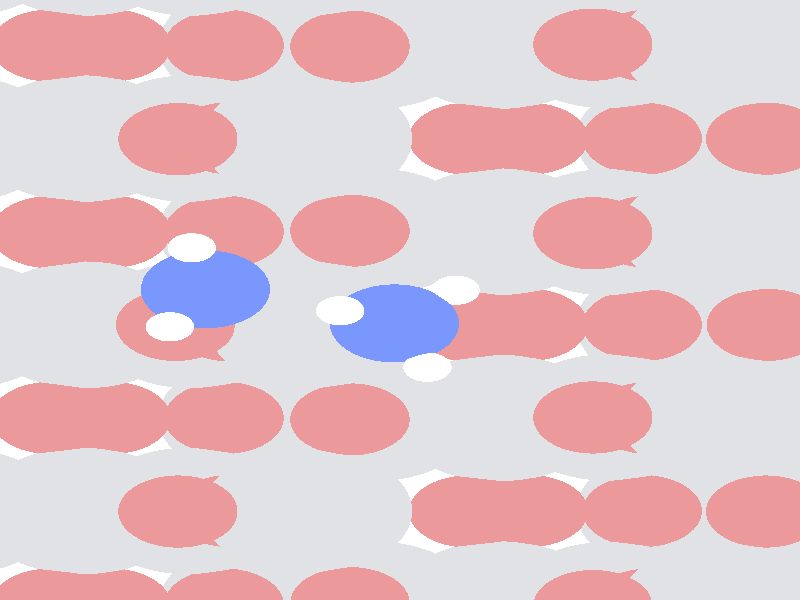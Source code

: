 #include "colors.inc"
#include "finish.inc"

global_settings {assumed_gamma 1 max_trace_level 6}
background {color White}
camera {orthographic
  right -9.91*x up 12.31*y
  direction 1.00*z
  location <0,0,50.00> look_at <0,0,0>}
light_source {<  2.00,   3.00,  125.00> color White
  area_light <0.95, 0, 0>, <0, 0.80, 0>, 5, 4
  adaptive 1 jitter}

#declare simple = finish {phong 0.7}
#declare pale = finish {ambient .5 diffuse .85 roughness .001 specular 0.200 }
#declare intermediate = finish {ambient 0.3 diffuse 0.6 specular 0.10 roughness 0.04 }
#declare vmd = finish {ambient .0 diffuse .65 phong 0.1 phong_size 40. specular 0.500 }
#declare jmol = finish {ambient .2 diffuse .6 specular 1 roughness .001 metallic}
#declare ase2 = finish {ambient 0.05 brilliance 3 diffuse 0.6 metallic specular 0.70 roughness 0.04 reflection 0.15}
#declare mj_mol = finish {ambient .00 diffuse .55 phong 0.0 phong_size 0.specular .250 roughness 0.1 brilliance 0.8 reflection 0.0 }
#declare ase3 = finish {ambient .15 brilliance 2 diffuse .6 metallic specular 1. roughness .001 reflection .0}
#declare glass = finish {ambient .05 diffuse .3 specular 1. roughness .001}
#declare glass2 = finish {ambient .0 diffuse .3 specular 1. reflection .25 roughness .001}
#declare Rcell = 0.100;
#declare Rbond = 0.100;

#macro atom(LOC, R, COL, TRANS, FIN)
  sphere{LOC, R texture{pigment{color COL transmit TRANS} finish{FIN}}}
#end
#macro constrain(LOC, R, COL, TRANS FIN)
union{torus{R, Rcell rotate 45*z texture{pigment{color COL transmit TRANS} finish{FIN}}}
      torus{R, Rcell rotate -45*z texture{pigment{color COL transmit TRANS} finish{FIN}}}
      translate LOC}
#end

atom(< -4.97,  -4.33, -13.04>, 0.74, rgb <0.84, 0.32, 0.33>, 0.0, pale) // #0 
atom(<-10.14,  -6.25, -13.04>, 0.74, rgb <0.84, 0.32, 0.33>, 0.0, pale) // #1 
atom(<-12.03,  -6.25, -12.29>, 1.30, rgb <0.75, 0.76, 0.78>, 0.0, pale) // #2 
atom(< -6.86,  -4.33, -12.29>, 1.30, rgb <0.75, 0.76, 0.78>, 0.0, pale) // #3 
atom(< -3.92,  -4.33, -11.40>, 1.30, rgb <0.75, 0.76, 0.78>, 0.0, pale) // #4 
atom(< -9.09,  -6.25, -11.40>, 1.30, rgb <0.75, 0.76, 0.78>, 0.0, pale) // #5 
atom(< -3.58,  -6.25, -11.54>, 0.74, rgb <0.84, 0.32, 0.33>, 0.0, pale) // #6 
atom(< -8.76,  -4.33, -11.54>, 0.74, rgb <0.84, 0.32, 0.33>, 0.0, pale) // #7 
atom(< -5.82,  -4.33, -10.65>, 0.74, rgb <0.84, 0.32, 0.33>, 0.0, pale) // #8 
atom(<-10.99,  -6.25, -10.65>, 0.74, rgb <0.84, 0.32, 0.33>, 0.0, pale) // #9 
atom(< -7.20,  -6.25, -12.16>, 0.74, rgb <0.84, 0.32, 0.33>, 0.0, pale) // #10 
atom(<-12.37,  -4.33, -12.16>, 0.74, rgb <0.84, 0.32, 0.33>, 0.0, pale) // #11 
atom(< -3.63,  -4.33,  -9.46>, 0.74, rgb <0.84, 0.32, 0.33>, 0.0, pale) // #12 
atom(< -8.81,  -6.25,  -9.47>, 0.74, rgb <0.84, 0.32, 0.33>, 0.0, pale) // #13 
atom(<-10.67,  -6.25,  -8.67>, 1.30, rgb <0.75, 0.76, 0.78>, 0.0, pale) // #14 
atom(< -5.50,  -4.33,  -8.67>, 1.30, rgb <0.75, 0.76, 0.78>, 0.0, pale) // #15 
atom(<-12.95,  -4.33,  -7.90>, 1.30, rgb <0.75, 0.76, 0.78>, 0.0, pale) // #16 
atom(< -7.75,  -6.26,  -7.93>, 1.30, rgb <0.75, 0.76, 0.78>, 0.0, pale) // #17 
atom(<-12.52,  -6.25,  -7.97>, 0.74, rgb <0.84, 0.32, 0.33>, 0.0, pale) // #18 
atom(< -7.34,  -4.33,  -8.00>, 0.74, rgb <0.84, 0.32, 0.33>, 0.0, pale) // #19 
atom(< -4.38,  -4.34,  -7.06>, 0.74, rgb <0.84, 0.32, 0.33>, 0.0, pale) // #20 
atom(< -9.53,  -6.24,  -7.08>, 0.74, rgb <0.84, 0.32, 0.33>, 0.0, pale) // #21 
atom(< -5.85,  -6.25,  -8.58>, 0.74, rgb <0.84, 0.32, 0.33>, 0.0, pale) // #22 
atom(<-11.04,  -4.34,  -8.58>, 0.74, rgb <0.84, 0.32, 0.33>, 0.0, pale) // #23 
atom(<-12.45,  -4.33,  -5.97>, 0.74, rgb <0.84, 0.32, 0.33>, 0.0, pale) // #24 
atom(< -7.25,  -6.25,  -5.98>, 0.74, rgb <0.84, 0.32, 0.33>, 0.0, pale) // #25 
atom(< -9.14,  -6.25,  -5.05>, 1.30, rgb <0.75, 0.76, 0.78>, 0.0, pale) // #26 
atom(< -3.96,  -4.33,  -5.01>, 1.30, rgb <0.75, 0.76, 0.78>, 0.0, pale) // #27 
atom(<-11.49,  -4.33,  -4.46>, 1.30, rgb <0.75, 0.76, 0.78>, 0.0, pale) // #28 
atom(< -6.32,  -6.26,  -4.45>, 1.30, rgb <0.75, 0.76, 0.78>, 0.0, pale) // #29 
atom(<-10.96,  -6.22,  -4.25>, 0.74, rgb <0.84, 0.32, 0.33>, 0.0, pale) // #30 
atom(< -5.81,  -4.34,  -4.23>, 0.74, rgb <0.84, 0.32, 0.33>, 0.0, pale) // #31 
atom(<-13.09,  -4.34,  -3.56>, 0.74, rgb <0.84, 0.32, 0.33>, 0.0, pale) // #32 
atom(< -7.95,  -6.28,  -3.58>, 0.74, rgb <0.84, 0.32, 0.33>, 0.0, pale) // #33 
atom(< -4.33,  -6.25,  -4.96>, 0.74, rgb <0.84, 0.32, 0.33>, 0.0, pale) // #34 
atom(< -9.49,  -4.34,  -5.02>, 0.74, rgb <0.84, 0.32, 0.33>, 0.0, pale) // #35 
atom(< -4.97,  -0.51, -13.04>, 0.74, rgb <0.84, 0.32, 0.33>, 0.0, pale) // #36 
atom(<-10.14,  -2.42, -13.04>, 0.74, rgb <0.84, 0.32, 0.33>, 0.0, pale) // #37 
atom(<-12.03,  -2.42, -12.29>, 1.30, rgb <0.75, 0.76, 0.78>, 0.0, pale) // #38 
atom(< -6.86,  -0.51, -12.29>, 1.30, rgb <0.75, 0.76, 0.78>, 0.0, pale) // #39 
atom(< -3.92,  -0.51, -11.40>, 1.30, rgb <0.75, 0.76, 0.78>, 0.0, pale) // #40 
atom(< -9.09,  -2.42, -11.40>, 1.30, rgb <0.75, 0.76, 0.78>, 0.0, pale) // #41 
atom(< -3.58,  -2.42, -11.54>, 0.74, rgb <0.84, 0.32, 0.33>, 0.0, pale) // #42 
atom(< -8.76,  -0.51, -11.54>, 0.74, rgb <0.84, 0.32, 0.33>, 0.0, pale) // #43 
atom(< -5.82,  -0.51, -10.65>, 0.74, rgb <0.84, 0.32, 0.33>, 0.0, pale) // #44 
atom(<-10.99,  -2.42, -10.65>, 0.74, rgb <0.84, 0.32, 0.33>, 0.0, pale) // #45 
atom(< -7.20,  -2.42, -12.16>, 0.74, rgb <0.84, 0.32, 0.33>, 0.0, pale) // #46 
atom(<-12.37,  -0.51, -12.16>, 0.74, rgb <0.84, 0.32, 0.33>, 0.0, pale) // #47 
atom(< -3.62,  -0.51,  -9.43>, 0.74, rgb <0.84, 0.32, 0.33>, 0.0, pale) // #48 
atom(< -8.81,  -2.42,  -9.47>, 0.74, rgb <0.84, 0.32, 0.33>, 0.0, pale) // #49 
atom(<-10.67,  -2.42,  -8.67>, 1.30, rgb <0.75, 0.76, 0.78>, 0.0, pale) // #50 
atom(< -5.44,  -0.51,  -8.65>, 1.30, rgb <0.75, 0.76, 0.78>, 0.0, pale) // #51 
atom(<-12.92,  -0.51,  -7.81>, 1.30, rgb <0.75, 0.76, 0.78>, 0.0, pale) // #52 
atom(< -7.76,  -2.41,  -7.93>, 1.30, rgb <0.75, 0.76, 0.78>, 0.0, pale) // #53 
atom(<-12.52,  -2.42,  -7.97>, 0.74, rgb <0.84, 0.32, 0.33>, 0.0, pale) // #54 
atom(< -7.34,  -0.51,  -7.99>, 0.74, rgb <0.84, 0.32, 0.33>, 0.0, pale) // #55 
atom(< -4.38,  -0.51,  -7.04>, 0.74, rgb <0.84, 0.32, 0.33>, 0.0, pale) // #56 
atom(< -9.53,  -2.43,  -7.08>, 0.74, rgb <0.84, 0.32, 0.33>, 0.0, pale) // #57 
atom(< -5.85,  -2.42,  -8.58>, 0.74, rgb <0.84, 0.32, 0.33>, 0.0, pale) // #58 
atom(<-11.03,  -0.51,  -8.55>, 0.74, rgb <0.84, 0.32, 0.33>, 0.0, pale) // #59 
atom(<-12.45,  -0.52,  -5.89>, 0.74, rgb <0.84, 0.32, 0.33>, 0.0, pale) // #60 
atom(< -7.25,  -2.42,  -5.98>, 0.74, rgb <0.84, 0.32, 0.33>, 0.0, pale) // #61 
atom(< -9.13,  -2.42,  -5.05>, 1.30, rgb <0.75, 0.76, 0.78>, 0.0, pale) // #62 
atom(< -3.91,  -0.51,  -4.97>, 1.30, rgb <0.75, 0.76, 0.78>, 0.0, pale) // #63 
atom(<-11.44,  -0.51,  -4.26>, 1.30, rgb <0.75, 0.76, 0.78>, 0.0, pale) // #64 
atom(< -6.32,  -2.41,  -4.45>, 1.30, rgb <0.75, 0.76, 0.78>, 0.0, pale) // #65 
atom(<-10.96,  -2.45,  -4.23>, 0.74, rgb <0.84, 0.32, 0.33>, 0.0, pale) // #66 
atom(< -5.80,  -0.51,  -4.21>, 0.74, rgb <0.84, 0.32, 0.33>, 0.0, pale) // #67 
atom(<-13.12,  -0.51,  -3.49>, 0.74, rgb <0.84, 0.32, 0.33>, 0.0, pale) // #68 
atom(< -7.95,  -2.41,  -3.58>, 0.74, rgb <0.84, 0.32, 0.33>, 0.0, pale) // #69 
atom(< -4.33,  -2.42,  -4.96>, 0.74, rgb <0.84, 0.32, 0.33>, 0.0, pale) // #70 
atom(< -9.53,  -0.51,  -5.05>, 0.74, rgb <0.84, 0.32, 0.33>, 0.0, pale) // #71 
atom(<-12.75,   0.22,  -0.54>, 0.80, rgb <0.19, 0.31, 0.97>, 0.0, pale) // #72 
atom(<-13.19,  -0.55,  -0.03>, 0.30, rgb <1.00, 1.00, 1.00>, 0.0, pale) // #73 
atom(<-12.93,   1.07,   0.00>, 0.30, rgb <1.00, 1.00, 1.00>, 0.0, pale) // #74 
atom(<-13.25,   0.31,  -1.43>, 0.30, rgb <1.00, 1.00, 1.00>, 0.0, pale) // #75 
atom(<-10.42,  -0.48,  -2.24>, 0.80, rgb <0.19, 0.31, 0.97>, 0.0, pale) // #76 
atom(<-11.08,  -0.22,  -1.49>, 0.30, rgb <1.00, 1.00, 1.00>, 0.0, pale) // #77 
atom(<-10.00,  -1.38,  -2.03>, 0.30, rgb <1.00, 1.00, 1.00>, 0.0, pale) // #78 
atom(< -9.65,   0.20,  -2.25>, 0.30, rgb <1.00, 1.00, 1.00>, 0.0, pale) // #79 
atom(< -4.97,   3.31, -13.04>, 0.74, rgb <0.84, 0.32, 0.33>, 0.0, pale) // #80 
atom(<-10.14,   1.40, -13.04>, 0.74, rgb <0.84, 0.32, 0.33>, 0.0, pale) // #81 
atom(<-12.03,   1.40, -12.29>, 1.30, rgb <0.75, 0.76, 0.78>, 0.0, pale) // #82 
atom(< -6.86,   3.31, -12.29>, 1.30, rgb <0.75, 0.76, 0.78>, 0.0, pale) // #83 
atom(< -3.92,   3.31, -11.40>, 1.30, rgb <0.75, 0.76, 0.78>, 0.0, pale) // #84 
atom(< -9.09,   1.40, -11.40>, 1.30, rgb <0.75, 0.76, 0.78>, 0.0, pale) // #85 
atom(< -3.58,   1.40, -11.54>, 0.74, rgb <0.84, 0.32, 0.33>, 0.0, pale) // #86 
atom(< -8.76,   3.31, -11.54>, 0.74, rgb <0.84, 0.32, 0.33>, 0.0, pale) // #87 
atom(< -5.82,   3.31, -10.65>, 0.74, rgb <0.84, 0.32, 0.33>, 0.0, pale) // #88 
atom(<-10.99,   1.40, -10.65>, 0.74, rgb <0.84, 0.32, 0.33>, 0.0, pale) // #89 
atom(< -7.20,   1.40, -12.16>, 0.74, rgb <0.84, 0.32, 0.33>, 0.0, pale) // #90 
atom(<-12.37,   3.31, -12.16>, 0.74, rgb <0.84, 0.32, 0.33>, 0.0, pale) // #91 
atom(< -3.63,   3.31,  -9.46>, 0.74, rgb <0.84, 0.32, 0.33>, 0.0, pale) // #92 
atom(< -8.81,   1.40,  -9.47>, 0.74, rgb <0.84, 0.32, 0.33>, 0.0, pale) // #93 
atom(<-10.67,   1.40,  -8.67>, 1.30, rgb <0.75, 0.76, 0.78>, 0.0, pale) // #94 
atom(< -5.50,   3.31,  -8.67>, 1.30, rgb <0.75, 0.76, 0.78>, 0.0, pale) // #95 
atom(<-12.95,   3.31,  -7.90>, 1.30, rgb <0.75, 0.76, 0.78>, 0.0, pale) // #96 
atom(< -7.75,   1.39,  -7.93>, 1.30, rgb <0.75, 0.76, 0.78>, 0.0, pale) // #97 
atom(<-12.52,   1.40,  -7.97>, 0.74, rgb <0.84, 0.32, 0.33>, 0.0, pale) // #98 
atom(< -7.34,   3.31,  -8.00>, 0.74, rgb <0.84, 0.32, 0.33>, 0.0, pale) // #99 
atom(< -4.38,   3.31,  -7.06>, 0.74, rgb <0.84, 0.32, 0.33>, 0.0, pale) // #100 
atom(< -9.53,   1.41,  -7.08>, 0.74, rgb <0.84, 0.32, 0.33>, 0.0, pale) // #101 
atom(< -5.85,   1.40,  -8.58>, 0.74, rgb <0.84, 0.32, 0.33>, 0.0, pale) // #102 
atom(<-11.04,   3.31,  -8.58>, 0.74, rgb <0.84, 0.32, 0.33>, 0.0, pale) // #103 
atom(<-12.45,   3.32,  -5.97>, 0.74, rgb <0.84, 0.32, 0.33>, 0.0, pale) // #104 
atom(< -7.25,   1.40,  -5.98>, 0.74, rgb <0.84, 0.32, 0.33>, 0.0, pale) // #105 
atom(< -9.14,   1.40,  -5.05>, 1.30, rgb <0.75, 0.76, 0.78>, 0.0, pale) // #106 
atom(< -3.96,   3.31,  -5.01>, 1.30, rgb <0.75, 0.76, 0.78>, 0.0, pale) // #107 
atom(<-11.49,   3.31,  -4.46>, 1.30, rgb <0.75, 0.76, 0.78>, 0.0, pale) // #108 
atom(< -6.32,   1.39,  -4.45>, 1.30, rgb <0.75, 0.76, 0.78>, 0.0, pale) // #109 
atom(<-10.96,   1.42,  -4.25>, 0.74, rgb <0.84, 0.32, 0.33>, 0.0, pale) // #110 
atom(< -5.81,   3.31,  -4.23>, 0.74, rgb <0.84, 0.32, 0.33>, 0.0, pale) // #111 
atom(<-13.09,   3.30,  -3.56>, 0.74, rgb <0.84, 0.32, 0.33>, 0.0, pale) // #112 
atom(< -7.95,   1.37,  -3.58>, 0.74, rgb <0.84, 0.32, 0.33>, 0.0, pale) // #113 
atom(< -4.33,   1.39,  -4.96>, 0.74, rgb <0.84, 0.32, 0.33>, 0.0, pale) // #114 
atom(< -9.49,   3.31,  -5.02>, 0.74, rgb <0.84, 0.32, 0.33>, 0.0, pale) // #115 
atom(< -4.97,   7.13, -13.04>, 0.74, rgb <0.84, 0.32, 0.33>, 0.0, pale) // #116 
atom(<-10.14,   5.22, -13.04>, 0.74, rgb <0.84, 0.32, 0.33>, 0.0, pale) // #117 
atom(<-12.03,   5.22, -12.29>, 1.30, rgb <0.75, 0.76, 0.78>, 0.0, pale) // #118 
atom(< -6.86,   7.13, -12.29>, 1.30, rgb <0.75, 0.76, 0.78>, 0.0, pale) // #119 
atom(< -3.92,   7.13, -11.40>, 1.30, rgb <0.75, 0.76, 0.78>, 0.0, pale) // #120 
atom(< -9.09,   5.22, -11.40>, 1.30, rgb <0.75, 0.76, 0.78>, 0.0, pale) // #121 
atom(< -3.58,   5.22, -11.54>, 0.74, rgb <0.84, 0.32, 0.33>, 0.0, pale) // #122 
atom(< -8.76,   7.13, -11.54>, 0.74, rgb <0.84, 0.32, 0.33>, 0.0, pale) // #123 
atom(< -5.82,   7.13, -10.65>, 0.74, rgb <0.84, 0.32, 0.33>, 0.0, pale) // #124 
atom(<-10.99,   5.22, -10.65>, 0.74, rgb <0.84, 0.32, 0.33>, 0.0, pale) // #125 
atom(< -7.20,   5.22, -12.16>, 0.74, rgb <0.84, 0.32, 0.33>, 0.0, pale) // #126 
atom(<-12.37,   7.13, -12.16>, 0.74, rgb <0.84, 0.32, 0.33>, 0.0, pale) // #127 
atom(< -3.62,   7.13,  -9.43>, 0.74, rgb <0.84, 0.32, 0.33>, 0.0, pale) // #128 
atom(< -8.81,   5.22,  -9.47>, 0.74, rgb <0.84, 0.32, 0.33>, 0.0, pale) // #129 
atom(<-10.67,   5.22,  -8.67>, 1.30, rgb <0.75, 0.76, 0.78>, 0.0, pale) // #130 
atom(< -5.44,   7.13,  -8.65>, 1.30, rgb <0.75, 0.76, 0.78>, 0.0, pale) // #131 
atom(<-12.92,   7.13,  -7.81>, 1.30, rgb <0.75, 0.76, 0.78>, 0.0, pale) // #132 
atom(< -7.76,   5.23,  -7.93>, 1.30, rgb <0.75, 0.76, 0.78>, 0.0, pale) // #133 
atom(<-12.52,   5.22,  -7.97>, 0.74, rgb <0.84, 0.32, 0.33>, 0.0, pale) // #134 
atom(< -7.34,   7.13,  -7.99>, 0.74, rgb <0.84, 0.32, 0.33>, 0.0, pale) // #135 
atom(< -4.38,   7.13,  -7.04>, 0.74, rgb <0.84, 0.32, 0.33>, 0.0, pale) // #136 
atom(< -9.53,   5.21,  -7.08>, 0.74, rgb <0.84, 0.32, 0.33>, 0.0, pale) // #137 
atom(< -5.85,   5.22,  -8.58>, 0.74, rgb <0.84, 0.32, 0.33>, 0.0, pale) // #138 
atom(<-11.03,   7.13,  -8.55>, 0.74, rgb <0.84, 0.32, 0.33>, 0.0, pale) // #139 
atom(<-12.45,   7.13,  -5.89>, 0.74, rgb <0.84, 0.32, 0.33>, 0.0, pale) // #140 
atom(< -7.25,   5.22,  -5.98>, 0.74, rgb <0.84, 0.32, 0.33>, 0.0, pale) // #141 
atom(< -9.13,   5.22,  -5.05>, 1.30, rgb <0.75, 0.76, 0.78>, 0.0, pale) // #142 
atom(< -3.91,   7.13,  -4.97>, 1.30, rgb <0.75, 0.76, 0.78>, 0.0, pale) // #143 
atom(<-11.44,   7.13,  -4.26>, 1.30, rgb <0.75, 0.76, 0.78>, 0.0, pale) // #144 
atom(< -6.32,   5.23,  -4.45>, 1.30, rgb <0.75, 0.76, 0.78>, 0.0, pale) // #145 
atom(<-10.96,   5.20,  -4.23>, 0.74, rgb <0.84, 0.32, 0.33>, 0.0, pale) // #146 
atom(< -5.80,   7.13,  -4.21>, 0.74, rgb <0.84, 0.32, 0.33>, 0.0, pale) // #147 
atom(<-13.12,   7.14,  -3.49>, 0.74, rgb <0.84, 0.32, 0.33>, 0.0, pale) // #148 
atom(< -7.95,   5.24,  -3.58>, 0.74, rgb <0.84, 0.32, 0.33>, 0.0, pale) // #149 
atom(< -4.33,   5.22,  -4.96>, 0.74, rgb <0.84, 0.32, 0.33>, 0.0, pale) // #150 
atom(< -9.53,   7.13,  -5.05>, 0.74, rgb <0.84, 0.32, 0.33>, 0.0, pale) // #151 
atom(<-12.75,   7.87,  -0.54>, 0.80, rgb <0.19, 0.31, 0.97>, 0.0, pale) // #152 
atom(<-13.19,   7.10,  -0.03>, 0.30, rgb <1.00, 1.00, 1.00>, 0.0, pale) // #153 
atom(<-12.93,   8.72,   0.00>, 0.30, rgb <1.00, 1.00, 1.00>, 0.0, pale) // #154 
atom(<-13.25,   7.95,  -1.43>, 0.30, rgb <1.00, 1.00, 1.00>, 0.0, pale) // #155 
atom(<-10.42,   7.17,  -2.24>, 0.80, rgb <0.19, 0.31, 0.97>, 0.0, pale) // #156 
atom(<-11.08,   7.42,  -1.49>, 0.30, rgb <1.00, 1.00, 1.00>, 0.0, pale) // #157 
atom(<-10.00,   6.26,  -2.03>, 0.30, rgb <1.00, 1.00, 1.00>, 0.0, pale) // #158 
atom(< -9.65,   7.85,  -2.25>, 0.30, rgb <1.00, 1.00, 1.00>, 0.0, pale) // #159 
atom(<  5.37,  -4.33, -13.04>, 0.74, rgb <0.84, 0.32, 0.33>, 0.0, pale) // #160 
atom(<  0.20,  -6.25, -13.04>, 0.74, rgb <0.84, 0.32, 0.33>, 0.0, pale) // #161 
atom(< -1.69,  -6.25, -12.29>, 1.30, rgb <0.75, 0.76, 0.78>, 0.0, pale) // #162 
atom(<  3.48,  -4.33, -12.29>, 1.30, rgb <0.75, 0.76, 0.78>, 0.0, pale) // #163 
atom(<  6.42,  -4.33, -11.40>, 1.30, rgb <0.75, 0.76, 0.78>, 0.0, pale) // #164 
atom(<  1.25,  -6.25, -11.40>, 1.30, rgb <0.75, 0.76, 0.78>, 0.0, pale) // #165 
atom(<  6.76,  -6.25, -11.54>, 0.74, rgb <0.84, 0.32, 0.33>, 0.0, pale) // #166 
atom(<  1.59,  -4.33, -11.54>, 0.74, rgb <0.84, 0.32, 0.33>, 0.0, pale) // #167 
atom(<  4.53,  -4.33, -10.65>, 0.74, rgb <0.84, 0.32, 0.33>, 0.0, pale) // #168 
atom(< -0.65,  -6.25, -10.65>, 0.74, rgb <0.84, 0.32, 0.33>, 0.0, pale) // #169 
atom(<  3.14,  -6.25, -12.16>, 0.74, rgb <0.84, 0.32, 0.33>, 0.0, pale) // #170 
atom(< -2.03,  -4.33, -12.16>, 0.74, rgb <0.84, 0.32, 0.33>, 0.0, pale) // #171 
atom(<  6.71,  -4.33,  -9.46>, 0.74, rgb <0.84, 0.32, 0.33>, 0.0, pale) // #172 
atom(<  1.53,  -6.25,  -9.47>, 0.74, rgb <0.84, 0.32, 0.33>, 0.0, pale) // #173 
atom(< -0.33,  -6.25,  -8.67>, 1.30, rgb <0.75, 0.76, 0.78>, 0.0, pale) // #174 
atom(<  4.84,  -4.33,  -8.67>, 1.30, rgb <0.75, 0.76, 0.78>, 0.0, pale) // #175 
atom(< -2.61,  -4.33,  -7.90>, 1.30, rgb <0.75, 0.76, 0.78>, 0.0, pale) // #176 
atom(<  2.59,  -6.26,  -7.93>, 1.30, rgb <0.75, 0.76, 0.78>, 0.0, pale) // #177 
atom(< -2.18,  -6.25,  -7.97>, 0.74, rgb <0.84, 0.32, 0.33>, 0.0, pale) // #178 
atom(<  3.00,  -4.33,  -8.00>, 0.74, rgb <0.84, 0.32, 0.33>, 0.0, pale) // #179 
atom(<  5.96,  -4.34,  -7.06>, 0.74, rgb <0.84, 0.32, 0.33>, 0.0, pale) // #180 
atom(<  0.81,  -6.24,  -7.08>, 0.74, rgb <0.84, 0.32, 0.33>, 0.0, pale) // #181 
atom(<  4.50,  -6.25,  -8.58>, 0.74, rgb <0.84, 0.32, 0.33>, 0.0, pale) // #182 
atom(< -0.70,  -4.34,  -8.58>, 0.74, rgb <0.84, 0.32, 0.33>, 0.0, pale) // #183 
atom(< -2.10,  -4.33,  -5.97>, 0.74, rgb <0.84, 0.32, 0.33>, 0.0, pale) // #184 
atom(<  3.09,  -6.25,  -5.98>, 0.74, rgb <0.84, 0.32, 0.33>, 0.0, pale) // #185 
atom(<  1.21,  -6.25,  -5.05>, 1.30, rgb <0.75, 0.76, 0.78>, 0.0, pale) // #186 
atom(<  6.38,  -4.33,  -5.01>, 1.30, rgb <0.75, 0.76, 0.78>, 0.0, pale) // #187 
atom(< -1.15,  -4.33,  -4.46>, 1.30, rgb <0.75, 0.76, 0.78>, 0.0, pale) // #188 
atom(<  4.02,  -6.26,  -4.45>, 1.30, rgb <0.75, 0.76, 0.78>, 0.0, pale) // #189 
atom(< -0.62,  -6.22,  -4.25>, 0.74, rgb <0.84, 0.32, 0.33>, 0.0, pale) // #190 
atom(<  4.53,  -4.34,  -4.23>, 0.74, rgb <0.84, 0.32, 0.33>, 0.0, pale) // #191 
atom(< -2.75,  -4.34,  -3.56>, 0.74, rgb <0.84, 0.32, 0.33>, 0.0, pale) // #192 
atom(<  2.39,  -6.28,  -3.58>, 0.74, rgb <0.84, 0.32, 0.33>, 0.0, pale) // #193 
atom(<  6.01,  -6.25,  -4.96>, 0.74, rgb <0.84, 0.32, 0.33>, 0.0, pale) // #194 
atom(<  0.85,  -4.34,  -5.02>, 0.74, rgb <0.84, 0.32, 0.33>, 0.0, pale) // #195 
atom(<  5.37,  -0.51, -13.04>, 0.74, rgb <0.84, 0.32, 0.33>, 0.0, pale) // #196 
atom(<  0.20,  -2.42, -13.04>, 0.74, rgb <0.84, 0.32, 0.33>, 0.0, pale) // #197 
atom(< -1.69,  -2.42, -12.29>, 1.30, rgb <0.75, 0.76, 0.78>, 0.0, pale) // #198 
atom(<  3.48,  -0.51, -12.29>, 1.30, rgb <0.75, 0.76, 0.78>, 0.0, pale) // #199 
atom(<  6.42,  -0.51, -11.40>, 1.30, rgb <0.75, 0.76, 0.78>, 0.0, pale) // #200 
atom(<  1.25,  -2.42, -11.40>, 1.30, rgb <0.75, 0.76, 0.78>, 0.0, pale) // #201 
atom(<  6.76,  -2.42, -11.54>, 0.74, rgb <0.84, 0.32, 0.33>, 0.0, pale) // #202 
atom(<  1.59,  -0.51, -11.54>, 0.74, rgb <0.84, 0.32, 0.33>, 0.0, pale) // #203 
atom(<  4.53,  -0.51, -10.65>, 0.74, rgb <0.84, 0.32, 0.33>, 0.0, pale) // #204 
atom(< -0.65,  -2.42, -10.65>, 0.74, rgb <0.84, 0.32, 0.33>, 0.0, pale) // #205 
atom(<  3.14,  -2.42, -12.16>, 0.74, rgb <0.84, 0.32, 0.33>, 0.0, pale) // #206 
atom(< -2.03,  -0.51, -12.16>, 0.74, rgb <0.84, 0.32, 0.33>, 0.0, pale) // #207 
atom(<  6.72,  -0.51,  -9.43>, 0.74, rgb <0.84, 0.32, 0.33>, 0.0, pale) // #208 
atom(<  1.53,  -2.42,  -9.47>, 0.74, rgb <0.84, 0.32, 0.33>, 0.0, pale) // #209 
atom(< -0.33,  -2.42,  -8.67>, 1.30, rgb <0.75, 0.76, 0.78>, 0.0, pale) // #210 
atom(<  4.90,  -0.51,  -8.65>, 1.30, rgb <0.75, 0.76, 0.78>, 0.0, pale) // #211 
atom(< -2.58,  -0.51,  -7.81>, 1.30, rgb <0.75, 0.76, 0.78>, 0.0, pale) // #212 
atom(<  2.59,  -2.41,  -7.93>, 1.30, rgb <0.75, 0.76, 0.78>, 0.0, pale) // #213 
atom(< -2.18,  -2.42,  -7.97>, 0.74, rgb <0.84, 0.32, 0.33>, 0.0, pale) // #214 
atom(<  3.00,  -0.51,  -7.99>, 0.74, rgb <0.84, 0.32, 0.33>, 0.0, pale) // #215 
atom(<  5.96,  -0.51,  -7.04>, 0.74, rgb <0.84, 0.32, 0.33>, 0.0, pale) // #216 
atom(<  0.81,  -2.43,  -7.08>, 0.74, rgb <0.84, 0.32, 0.33>, 0.0, pale) // #217 
atom(<  4.50,  -2.42,  -8.58>, 0.74, rgb <0.84, 0.32, 0.33>, 0.0, pale) // #218 
atom(< -0.68,  -0.51,  -8.55>, 0.74, rgb <0.84, 0.32, 0.33>, 0.0, pale) // #219 
atom(< -2.10,  -0.52,  -5.89>, 0.74, rgb <0.84, 0.32, 0.33>, 0.0, pale) // #220 
atom(<  3.09,  -2.42,  -5.98>, 0.74, rgb <0.84, 0.32, 0.33>, 0.0, pale) // #221 
atom(<  1.21,  -2.42,  -5.05>, 1.30, rgb <0.75, 0.76, 0.78>, 0.0, pale) // #222 
atom(<  6.44,  -0.51,  -4.97>, 1.30, rgb <0.75, 0.76, 0.78>, 0.0, pale) // #223 
atom(< -1.09,  -0.51,  -4.26>, 1.30, rgb <0.75, 0.76, 0.78>, 0.0, pale) // #224 
atom(<  4.02,  -2.41,  -4.45>, 1.30, rgb <0.75, 0.76, 0.78>, 0.0, pale) // #225 
atom(< -0.62,  -2.45,  -4.23>, 0.74, rgb <0.84, 0.32, 0.33>, 0.0, pale) // #226 
atom(<  4.54,  -0.51,  -4.21>, 0.74, rgb <0.84, 0.32, 0.33>, 0.0, pale) // #227 
atom(< -2.78,  -0.51,  -3.49>, 0.74, rgb <0.84, 0.32, 0.33>, 0.0, pale) // #228 
atom(<  2.39,  -2.41,  -3.58>, 0.74, rgb <0.84, 0.32, 0.33>, 0.0, pale) // #229 
atom(<  6.01,  -2.42,  -4.96>, 0.74, rgb <0.84, 0.32, 0.33>, 0.0, pale) // #230 
atom(<  0.82,  -0.51,  -5.05>, 0.74, rgb <0.84, 0.32, 0.33>, 0.0, pale) // #231 
atom(< -2.41,   0.22,  -0.54>, 0.80, rgb <0.19, 0.31, 0.97>, 0.0, pale) // #232 
atom(< -2.85,  -0.55,  -0.03>, 0.30, rgb <1.00, 1.00, 1.00>, 0.0, pale) // #233 
atom(< -2.58,   1.07,   0.00>, 0.30, rgb <1.00, 1.00, 1.00>, 0.0, pale) // #234 
atom(< -2.91,   0.31,  -1.43>, 0.30, rgb <1.00, 1.00, 1.00>, 0.0, pale) // #235 
atom(< -0.07,  -0.48,  -2.24>, 0.80, rgb <0.19, 0.31, 0.97>, 0.0, pale) // #236 
atom(< -0.74,  -0.22,  -1.49>, 0.30, rgb <1.00, 1.00, 1.00>, 0.0, pale) // #237 
atom(<  0.34,  -1.38,  -2.03>, 0.30, rgb <1.00, 1.00, 1.00>, 0.0, pale) // #238 
atom(<  0.69,   0.20,  -2.25>, 0.30, rgb <1.00, 1.00, 1.00>, 0.0, pale) // #239 
atom(<  5.37,   3.31, -13.04>, 0.74, rgb <0.84, 0.32, 0.33>, 0.0, pale) // #240 
atom(<  0.20,   1.40, -13.04>, 0.74, rgb <0.84, 0.32, 0.33>, 0.0, pale) // #241 
atom(< -1.69,   1.40, -12.29>, 1.30, rgb <0.75, 0.76, 0.78>, 0.0, pale) // #242 
atom(<  3.48,   3.31, -12.29>, 1.30, rgb <0.75, 0.76, 0.78>, 0.0, pale) // #243 
atom(<  6.42,   3.31, -11.40>, 1.30, rgb <0.75, 0.76, 0.78>, 0.0, pale) // #244 
atom(<  1.25,   1.40, -11.40>, 1.30, rgb <0.75, 0.76, 0.78>, 0.0, pale) // #245 
atom(<  6.76,   1.40, -11.54>, 0.74, rgb <0.84, 0.32, 0.33>, 0.0, pale) // #246 
atom(<  1.59,   3.31, -11.54>, 0.74, rgb <0.84, 0.32, 0.33>, 0.0, pale) // #247 
atom(<  4.53,   3.31, -10.65>, 0.74, rgb <0.84, 0.32, 0.33>, 0.0, pale) // #248 
atom(< -0.65,   1.40, -10.65>, 0.74, rgb <0.84, 0.32, 0.33>, 0.0, pale) // #249 
atom(<  3.14,   1.40, -12.16>, 0.74, rgb <0.84, 0.32, 0.33>, 0.0, pale) // #250 
atom(< -2.03,   3.31, -12.16>, 0.74, rgb <0.84, 0.32, 0.33>, 0.0, pale) // #251 
atom(<  6.71,   3.31,  -9.46>, 0.74, rgb <0.84, 0.32, 0.33>, 0.0, pale) // #252 
atom(<  1.53,   1.40,  -9.47>, 0.74, rgb <0.84, 0.32, 0.33>, 0.0, pale) // #253 
atom(< -0.33,   1.40,  -8.67>, 1.30, rgb <0.75, 0.76, 0.78>, 0.0, pale) // #254 
atom(<  4.84,   3.31,  -8.67>, 1.30, rgb <0.75, 0.76, 0.78>, 0.0, pale) // #255 
atom(< -2.61,   3.31,  -7.90>, 1.30, rgb <0.75, 0.76, 0.78>, 0.0, pale) // #256 
atom(<  2.59,   1.39,  -7.93>, 1.30, rgb <0.75, 0.76, 0.78>, 0.0, pale) // #257 
atom(< -2.18,   1.40,  -7.97>, 0.74, rgb <0.84, 0.32, 0.33>, 0.0, pale) // #258 
atom(<  3.00,   3.31,  -8.00>, 0.74, rgb <0.84, 0.32, 0.33>, 0.0, pale) // #259 
atom(<  5.96,   3.31,  -7.06>, 0.74, rgb <0.84, 0.32, 0.33>, 0.0, pale) // #260 
atom(<  0.81,   1.41,  -7.08>, 0.74, rgb <0.84, 0.32, 0.33>, 0.0, pale) // #261 
atom(<  4.50,   1.40,  -8.58>, 0.74, rgb <0.84, 0.32, 0.33>, 0.0, pale) // #262 
atom(< -0.70,   3.31,  -8.58>, 0.74, rgb <0.84, 0.32, 0.33>, 0.0, pale) // #263 
atom(< -2.10,   3.32,  -5.97>, 0.74, rgb <0.84, 0.32, 0.33>, 0.0, pale) // #264 
atom(<  3.09,   1.40,  -5.98>, 0.74, rgb <0.84, 0.32, 0.33>, 0.0, pale) // #265 
atom(<  1.21,   1.40,  -5.05>, 1.30, rgb <0.75, 0.76, 0.78>, 0.0, pale) // #266 
atom(<  6.38,   3.31,  -5.01>, 1.30, rgb <0.75, 0.76, 0.78>, 0.0, pale) // #267 
atom(< -1.15,   3.31,  -4.46>, 1.30, rgb <0.75, 0.76, 0.78>, 0.0, pale) // #268 
atom(<  4.02,   1.39,  -4.45>, 1.30, rgb <0.75, 0.76, 0.78>, 0.0, pale) // #269 
atom(< -0.62,   1.42,  -4.25>, 0.74, rgb <0.84, 0.32, 0.33>, 0.0, pale) // #270 
atom(<  4.53,   3.31,  -4.23>, 0.74, rgb <0.84, 0.32, 0.33>, 0.0, pale) // #271 
atom(< -2.75,   3.30,  -3.56>, 0.74, rgb <0.84, 0.32, 0.33>, 0.0, pale) // #272 
atom(<  2.39,   1.37,  -3.58>, 0.74, rgb <0.84, 0.32, 0.33>, 0.0, pale) // #273 
atom(<  6.01,   1.39,  -4.96>, 0.74, rgb <0.84, 0.32, 0.33>, 0.0, pale) // #274 
atom(<  0.85,   3.31,  -5.02>, 0.74, rgb <0.84, 0.32, 0.33>, 0.0, pale) // #275 
atom(<  5.37,   7.13, -13.04>, 0.74, rgb <0.84, 0.32, 0.33>, 0.0, pale) // #276 
atom(<  0.20,   5.22, -13.04>, 0.74, rgb <0.84, 0.32, 0.33>, 0.0, pale) // #277 
atom(< -1.69,   5.22, -12.29>, 1.30, rgb <0.75, 0.76, 0.78>, 0.0, pale) // #278 
atom(<  3.48,   7.13, -12.29>, 1.30, rgb <0.75, 0.76, 0.78>, 0.0, pale) // #279 
atom(<  6.42,   7.13, -11.40>, 1.30, rgb <0.75, 0.76, 0.78>, 0.0, pale) // #280 
atom(<  1.25,   5.22, -11.40>, 1.30, rgb <0.75, 0.76, 0.78>, 0.0, pale) // #281 
atom(<  6.76,   5.22, -11.54>, 0.74, rgb <0.84, 0.32, 0.33>, 0.0, pale) // #282 
atom(<  1.59,   7.13, -11.54>, 0.74, rgb <0.84, 0.32, 0.33>, 0.0, pale) // #283 
atom(<  4.53,   7.13, -10.65>, 0.74, rgb <0.84, 0.32, 0.33>, 0.0, pale) // #284 
atom(< -0.65,   5.22, -10.65>, 0.74, rgb <0.84, 0.32, 0.33>, 0.0, pale) // #285 
atom(<  3.14,   5.22, -12.16>, 0.74, rgb <0.84, 0.32, 0.33>, 0.0, pale) // #286 
atom(< -2.03,   7.13, -12.16>, 0.74, rgb <0.84, 0.32, 0.33>, 0.0, pale) // #287 
atom(<  6.72,   7.13,  -9.43>, 0.74, rgb <0.84, 0.32, 0.33>, 0.0, pale) // #288 
atom(<  1.53,   5.22,  -9.47>, 0.74, rgb <0.84, 0.32, 0.33>, 0.0, pale) // #289 
atom(< -0.33,   5.22,  -8.67>, 1.30, rgb <0.75, 0.76, 0.78>, 0.0, pale) // #290 
atom(<  4.90,   7.13,  -8.65>, 1.30, rgb <0.75, 0.76, 0.78>, 0.0, pale) // #291 
atom(< -2.58,   7.13,  -7.81>, 1.30, rgb <0.75, 0.76, 0.78>, 0.0, pale) // #292 
atom(<  2.59,   5.23,  -7.93>, 1.30, rgb <0.75, 0.76, 0.78>, 0.0, pale) // #293 
atom(< -2.18,   5.22,  -7.97>, 0.74, rgb <0.84, 0.32, 0.33>, 0.0, pale) // #294 
atom(<  3.00,   7.13,  -7.99>, 0.74, rgb <0.84, 0.32, 0.33>, 0.0, pale) // #295 
atom(<  5.96,   7.13,  -7.04>, 0.74, rgb <0.84, 0.32, 0.33>, 0.0, pale) // #296 
atom(<  0.81,   5.21,  -7.08>, 0.74, rgb <0.84, 0.32, 0.33>, 0.0, pale) // #297 
atom(<  4.50,   5.22,  -8.58>, 0.74, rgb <0.84, 0.32, 0.33>, 0.0, pale) // #298 
atom(< -0.68,   7.13,  -8.55>, 0.74, rgb <0.84, 0.32, 0.33>, 0.0, pale) // #299 
atom(< -2.10,   7.13,  -5.89>, 0.74, rgb <0.84, 0.32, 0.33>, 0.0, pale) // #300 
atom(<  3.09,   5.22,  -5.98>, 0.74, rgb <0.84, 0.32, 0.33>, 0.0, pale) // #301 
atom(<  1.21,   5.22,  -5.05>, 1.30, rgb <0.75, 0.76, 0.78>, 0.0, pale) // #302 
atom(<  6.44,   7.13,  -4.97>, 1.30, rgb <0.75, 0.76, 0.78>, 0.0, pale) // #303 
atom(< -1.09,   7.13,  -4.26>, 1.30, rgb <0.75, 0.76, 0.78>, 0.0, pale) // #304 
atom(<  4.02,   5.23,  -4.45>, 1.30, rgb <0.75, 0.76, 0.78>, 0.0, pale) // #305 
atom(< -0.62,   5.20,  -4.23>, 0.74, rgb <0.84, 0.32, 0.33>, 0.0, pale) // #306 
atom(<  4.54,   7.13,  -4.21>, 0.74, rgb <0.84, 0.32, 0.33>, 0.0, pale) // #307 
atom(< -2.78,   7.14,  -3.49>, 0.74, rgb <0.84, 0.32, 0.33>, 0.0, pale) // #308 
atom(<  2.39,   5.24,  -3.58>, 0.74, rgb <0.84, 0.32, 0.33>, 0.0, pale) // #309 
atom(<  6.01,   5.22,  -4.96>, 0.74, rgb <0.84, 0.32, 0.33>, 0.0, pale) // #310 
atom(<  0.82,   7.13,  -5.05>, 0.74, rgb <0.84, 0.32, 0.33>, 0.0, pale) // #311 
